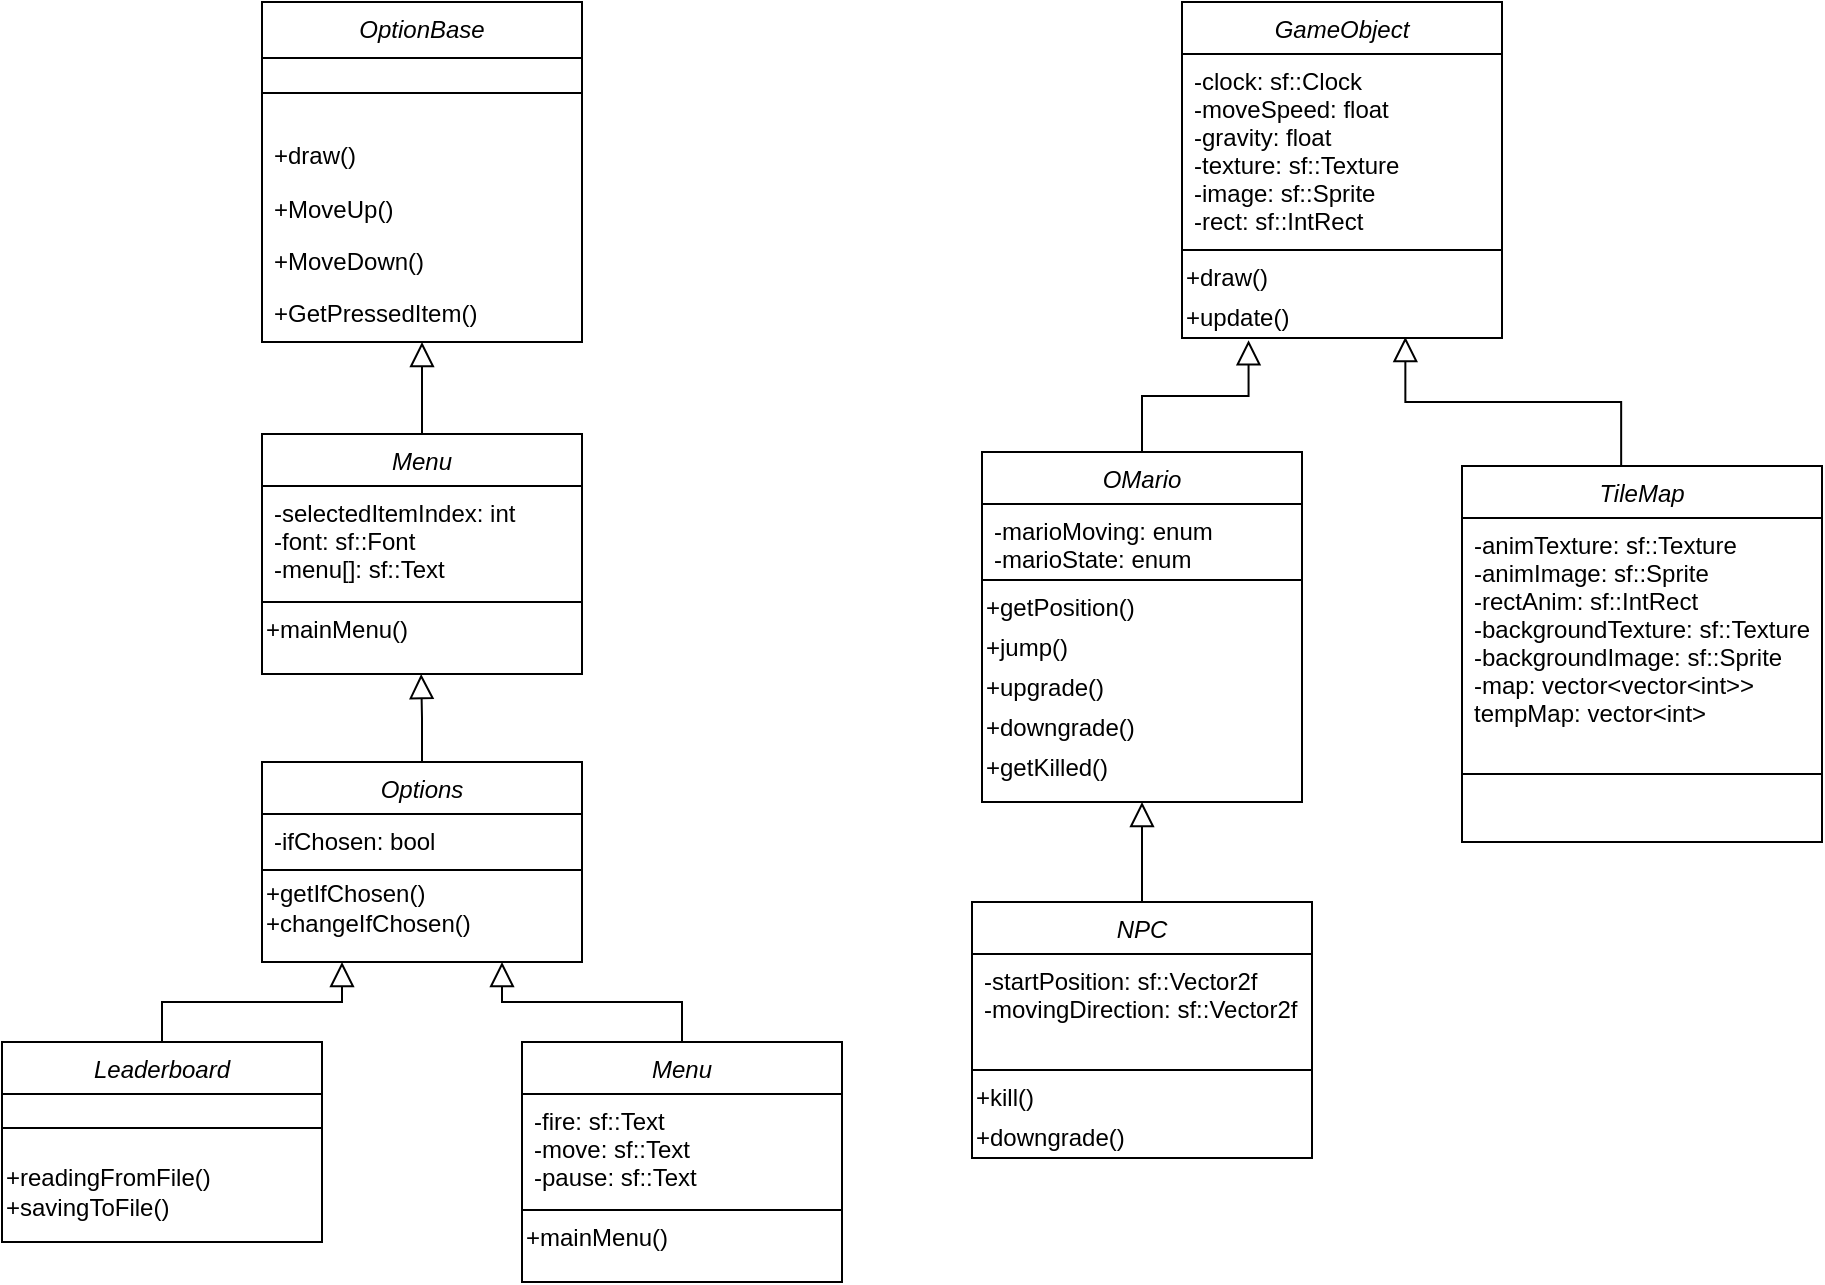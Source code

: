 <mxfile version="12.9.3" type="device"><diagram id="C5RBs43oDa-KdzZeNtuy" name="Page-1"><mxGraphModel dx="1422" dy="762" grid="1" gridSize="10" guides="1" tooltips="1" connect="1" arrows="1" fold="1" page="1" pageScale="1" pageWidth="827" pageHeight="1169" math="0" shadow="0"><root><mxCell id="WIyWlLk6GJQsqaUBKTNV-0"/><mxCell id="WIyWlLk6GJQsqaUBKTNV-1" parent="WIyWlLk6GJQsqaUBKTNV-0"/><mxCell id="zkfFHV4jXpPFQw0GAbJ--16" value="" style="endArrow=block;endSize=10;endFill=0;shadow=0;strokeWidth=1;rounded=0;edgeStyle=elbowEdgeStyle;elbow=vertical;" parent="WIyWlLk6GJQsqaUBKTNV-1" source="zkfFHV4jXpPFQw0GAbJ--13" target="zkfFHV4jXpPFQw0GAbJ--0" edge="1"><mxGeometry width="160" relative="1" as="geometry"><mxPoint x="210" y="373" as="sourcePoint"/><mxPoint x="310" y="271" as="targetPoint"/></mxGeometry></mxCell><mxCell id="zkfFHV4jXpPFQw0GAbJ--0" value="OptionBase" style="swimlane;fontStyle=2;align=center;verticalAlign=top;childLayout=stackLayout;horizontal=1;startSize=28;horizontalStack=0;resizeParent=1;resizeLast=0;collapsible=1;marginBottom=0;rounded=0;shadow=0;strokeWidth=1;" parent="WIyWlLk6GJQsqaUBKTNV-1" vertex="1"><mxGeometry x="220" y="120" width="160" height="170" as="geometry"><mxRectangle x="220" y="120" width="160" height="26" as="alternateBounds"/></mxGeometry></mxCell><mxCell id="zkfFHV4jXpPFQw0GAbJ--4" value="" style="line;html=1;strokeWidth=1;align=left;verticalAlign=middle;spacingTop=-1;spacingLeft=3;spacingRight=3;rotatable=0;labelPosition=right;points=[];portConstraint=eastwest;" parent="zkfFHV4jXpPFQw0GAbJ--0" vertex="1"><mxGeometry y="28" width="160" height="35" as="geometry"/></mxCell><mxCell id="zkfFHV4jXpPFQw0GAbJ--5" value="+draw()&#10;" style="text;align=left;verticalAlign=top;spacingLeft=4;spacingRight=4;overflow=hidden;rotatable=0;points=[[0,0.5],[1,0.5]];portConstraint=eastwest;" parent="zkfFHV4jXpPFQw0GAbJ--0" vertex="1"><mxGeometry y="63" width="160" height="27" as="geometry"/></mxCell><mxCell id="LR7Znwoh6FCb2BOE0dSx-0" value="+MoveUp()" style="text;align=left;verticalAlign=top;spacingLeft=4;spacingRight=4;overflow=hidden;rotatable=0;points=[[0,0.5],[1,0.5]];portConstraint=eastwest;" vertex="1" parent="zkfFHV4jXpPFQw0GAbJ--0"><mxGeometry y="90" width="160" height="26" as="geometry"/></mxCell><mxCell id="LR7Znwoh6FCb2BOE0dSx-1" value="+MoveDown()&#10;" style="text;align=left;verticalAlign=top;spacingLeft=4;spacingRight=4;overflow=hidden;rotatable=0;points=[[0,0.5],[1,0.5]];portConstraint=eastwest;" vertex="1" parent="zkfFHV4jXpPFQw0GAbJ--0"><mxGeometry y="116" width="160" height="26" as="geometry"/></mxCell><mxCell id="LR7Znwoh6FCb2BOE0dSx-2" value="+GetPressedItem()&#10;" style="text;align=left;verticalAlign=top;spacingLeft=4;spacingRight=4;overflow=hidden;rotatable=0;points=[[0,0.5],[1,0.5]];portConstraint=eastwest;" vertex="1" parent="zkfFHV4jXpPFQw0GAbJ--0"><mxGeometry y="142" width="160" height="26" as="geometry"/></mxCell><mxCell id="zkfFHV4jXpPFQw0GAbJ--13" value="Menu" style="swimlane;fontStyle=2;align=center;verticalAlign=top;childLayout=stackLayout;horizontal=1;startSize=26;horizontalStack=0;resizeParent=1;resizeLast=0;collapsible=1;marginBottom=0;rounded=0;shadow=0;strokeWidth=1;" parent="WIyWlLk6GJQsqaUBKTNV-1" vertex="1"><mxGeometry x="220" y="336" width="160" height="120" as="geometry"><mxRectangle x="340" y="380" width="170" height="26" as="alternateBounds"/></mxGeometry></mxCell><mxCell id="zkfFHV4jXpPFQw0GAbJ--14" value="-selectedItemIndex: int&#10;-font: sf::Font&#10;-menu[]: sf::Text" style="text;align=left;verticalAlign=top;spacingLeft=4;spacingRight=4;overflow=hidden;rotatable=0;points=[[0,0.5],[1,0.5]];portConstraint=eastwest;" parent="zkfFHV4jXpPFQw0GAbJ--13" vertex="1"><mxGeometry y="26" width="160" height="54" as="geometry"/></mxCell><mxCell id="zkfFHV4jXpPFQw0GAbJ--15" value="" style="line;html=1;strokeWidth=1;align=left;verticalAlign=middle;spacingTop=-1;spacingLeft=3;spacingRight=3;rotatable=0;labelPosition=right;points=[];portConstraint=eastwest;" parent="zkfFHV4jXpPFQw0GAbJ--13" vertex="1"><mxGeometry y="80" width="160" height="8" as="geometry"/></mxCell><mxCell id="LR7Znwoh6FCb2BOE0dSx-5" value="+mainMenu()" style="text;html=1;align=left;verticalAlign=middle;resizable=0;points=[];autosize=1;" vertex="1" parent="zkfFHV4jXpPFQw0GAbJ--13"><mxGeometry y="88" width="160" height="20" as="geometry"/></mxCell><mxCell id="LR7Znwoh6FCb2BOE0dSx-6" value="" style="endArrow=block;endSize=10;endFill=0;shadow=0;strokeWidth=1;rounded=0;edgeStyle=elbowEdgeStyle;elbow=vertical;exitX=0.5;exitY=0;exitDx=0;exitDy=0;" edge="1" parent="WIyWlLk6GJQsqaUBKTNV-1" source="LR7Znwoh6FCb2BOE0dSx-7"><mxGeometry width="160" relative="1" as="geometry"><mxPoint x="300" y="500" as="sourcePoint"/><mxPoint x="299.58" y="456" as="targetPoint"/></mxGeometry></mxCell><mxCell id="LR7Znwoh6FCb2BOE0dSx-7" value="Options" style="swimlane;fontStyle=2;align=center;verticalAlign=top;childLayout=stackLayout;horizontal=1;startSize=26;horizontalStack=0;resizeParent=1;resizeLast=0;collapsible=1;marginBottom=0;rounded=0;shadow=0;strokeWidth=1;" vertex="1" parent="WIyWlLk6GJQsqaUBKTNV-1"><mxGeometry x="220" y="500" width="160" height="100" as="geometry"><mxRectangle x="340" y="380" width="170" height="26" as="alternateBounds"/></mxGeometry></mxCell><mxCell id="LR7Znwoh6FCb2BOE0dSx-8" value="-ifChosen: bool" style="text;align=left;verticalAlign=top;spacingLeft=4;spacingRight=4;overflow=hidden;rotatable=0;points=[[0,0.5],[1,0.5]];portConstraint=eastwest;" vertex="1" parent="LR7Znwoh6FCb2BOE0dSx-7"><mxGeometry y="26" width="160" height="24" as="geometry"/></mxCell><mxCell id="LR7Znwoh6FCb2BOE0dSx-9" value="" style="line;html=1;strokeWidth=1;align=left;verticalAlign=middle;spacingTop=-1;spacingLeft=3;spacingRight=3;rotatable=0;labelPosition=right;points=[];portConstraint=eastwest;" vertex="1" parent="LR7Znwoh6FCb2BOE0dSx-7"><mxGeometry y="50" width="160" height="8" as="geometry"/></mxCell><mxCell id="LR7Znwoh6FCb2BOE0dSx-10" value="+getIfChosen()&lt;br&gt;+changeIfChosen()" style="text;html=1;align=left;verticalAlign=middle;resizable=0;points=[];autosize=1;" vertex="1" parent="LR7Znwoh6FCb2BOE0dSx-7"><mxGeometry y="58" width="160" height="30" as="geometry"/></mxCell><mxCell id="LR7Znwoh6FCb2BOE0dSx-15" value="" style="endArrow=block;endSize=10;endFill=0;shadow=0;strokeWidth=1;rounded=0;edgeStyle=elbowEdgeStyle;elbow=vertical;exitX=0.5;exitY=0;exitDx=0;exitDy=0;entryX=0.25;entryY=1;entryDx=0;entryDy=0;" edge="1" parent="WIyWlLk6GJQsqaUBKTNV-1" source="LR7Znwoh6FCb2BOE0dSx-11" target="LR7Znwoh6FCb2BOE0dSx-7"><mxGeometry width="160" relative="1" as="geometry"><mxPoint x="300" y="640" as="sourcePoint"/><mxPoint x="320" y="600" as="targetPoint"/></mxGeometry></mxCell><mxCell id="LR7Znwoh6FCb2BOE0dSx-34" value="" style="endArrow=block;endSize=10;endFill=0;shadow=0;strokeWidth=1;rounded=0;edgeStyle=elbowEdgeStyle;elbow=vertical;exitX=0.5;exitY=0;exitDx=0;exitDy=0;" edge="1" parent="WIyWlLk6GJQsqaUBKTNV-1" source="LR7Znwoh6FCb2BOE0dSx-30"><mxGeometry width="160" relative="1" as="geometry"><mxPoint x="499.58" y="640.0" as="sourcePoint"/><mxPoint x="340" y="600" as="targetPoint"/></mxGeometry></mxCell><mxCell id="LR7Znwoh6FCb2BOE0dSx-42" value="GameObject" style="swimlane;fontStyle=2;align=center;verticalAlign=top;childLayout=stackLayout;horizontal=1;startSize=26;horizontalStack=0;resizeParent=1;resizeLast=0;collapsible=1;marginBottom=0;rounded=0;shadow=0;strokeWidth=1;" vertex="1" parent="WIyWlLk6GJQsqaUBKTNV-1"><mxGeometry x="680" y="120" width="160" height="168" as="geometry"><mxRectangle x="340" y="380" width="170" height="26" as="alternateBounds"/></mxGeometry></mxCell><mxCell id="LR7Znwoh6FCb2BOE0dSx-43" value="-clock: sf::Clock&#10;-moveSpeed: float&#10;-gravity: float&#10;-texture: sf::Texture&#10;-image: sf::Sprite&#10;-rect: sf::IntRect" style="text;align=left;verticalAlign=top;spacingLeft=4;spacingRight=4;overflow=hidden;rotatable=0;points=[[0,0.5],[1,0.5]];portConstraint=eastwest;" vertex="1" parent="LR7Znwoh6FCb2BOE0dSx-42"><mxGeometry y="26" width="160" height="94" as="geometry"/></mxCell><mxCell id="LR7Znwoh6FCb2BOE0dSx-44" value="" style="line;html=1;strokeWidth=1;align=left;verticalAlign=middle;spacingTop=-1;spacingLeft=3;spacingRight=3;rotatable=0;labelPosition=right;points=[];portConstraint=eastwest;" vertex="1" parent="LR7Znwoh6FCb2BOE0dSx-42"><mxGeometry y="120" width="160" height="8" as="geometry"/></mxCell><mxCell id="LR7Znwoh6FCb2BOE0dSx-45" value="+draw()" style="text;html=1;align=left;verticalAlign=middle;resizable=0;points=[];autosize=1;" vertex="1" parent="LR7Znwoh6FCb2BOE0dSx-42"><mxGeometry y="128" width="160" height="20" as="geometry"/></mxCell><mxCell id="LR7Znwoh6FCb2BOE0dSx-47" value="+update()" style="text;html=1;align=left;verticalAlign=middle;resizable=0;points=[];autosize=1;" vertex="1" parent="LR7Znwoh6FCb2BOE0dSx-42"><mxGeometry y="148" width="160" height="20" as="geometry"/></mxCell><mxCell id="LR7Znwoh6FCb2BOE0dSx-65" value="" style="endArrow=block;endSize=10;endFill=0;shadow=0;strokeWidth=1;rounded=0;edgeStyle=elbowEdgeStyle;elbow=vertical;entryX=0.5;entryY=1;entryDx=0;entryDy=0;" edge="1" parent="WIyWlLk6GJQsqaUBKTNV-1" source="LR7Znwoh6FCb2BOE0dSx-55" target="LR7Znwoh6FCb2BOE0dSx-48"><mxGeometry width="160" relative="1" as="geometry"><mxPoint x="760" y="564" as="sourcePoint"/><mxPoint x="759.58" y="520" as="targetPoint"/></mxGeometry></mxCell><mxCell id="LR7Znwoh6FCb2BOE0dSx-66" value="" style="endArrow=block;endSize=10;endFill=0;shadow=0;strokeWidth=1;rounded=0;edgeStyle=elbowEdgeStyle;elbow=vertical;exitX=0.5;exitY=0;exitDx=0;exitDy=0;entryX=0.208;entryY=1.058;entryDx=0;entryDy=0;entryPerimeter=0;" edge="1" parent="WIyWlLk6GJQsqaUBKTNV-1" source="LR7Znwoh6FCb2BOE0dSx-48" target="LR7Znwoh6FCb2BOE0dSx-47"><mxGeometry width="160" relative="1" as="geometry"><mxPoint x="760" y="334" as="sourcePoint"/><mxPoint x="759.58" y="290" as="targetPoint"/></mxGeometry></mxCell><mxCell id="LR7Znwoh6FCb2BOE0dSx-30" value="Menu" style="swimlane;fontStyle=2;align=center;verticalAlign=top;childLayout=stackLayout;horizontal=1;startSize=26;horizontalStack=0;resizeParent=1;resizeLast=0;collapsible=1;marginBottom=0;rounded=0;shadow=0;strokeWidth=1;" vertex="1" parent="WIyWlLk6GJQsqaUBKTNV-1"><mxGeometry x="350" y="640" width="160" height="120" as="geometry"><mxRectangle x="340" y="380" width="170" height="26" as="alternateBounds"/></mxGeometry></mxCell><mxCell id="LR7Znwoh6FCb2BOE0dSx-31" value="-fire: sf::Text&#10;-move: sf::Text&#10;-pause: sf::Text" style="text;align=left;verticalAlign=top;spacingLeft=4;spacingRight=4;overflow=hidden;rotatable=0;points=[[0,0.5],[1,0.5]];portConstraint=eastwest;" vertex="1" parent="LR7Znwoh6FCb2BOE0dSx-30"><mxGeometry y="26" width="160" height="54" as="geometry"/></mxCell><mxCell id="LR7Znwoh6FCb2BOE0dSx-32" value="" style="line;html=1;strokeWidth=1;align=left;verticalAlign=middle;spacingTop=-1;spacingLeft=3;spacingRight=3;rotatable=0;labelPosition=right;points=[];portConstraint=eastwest;" vertex="1" parent="LR7Znwoh6FCb2BOE0dSx-30"><mxGeometry y="80" width="160" height="8" as="geometry"/></mxCell><mxCell id="LR7Znwoh6FCb2BOE0dSx-33" value="+mainMenu()" style="text;html=1;align=left;verticalAlign=middle;resizable=0;points=[];autosize=1;" vertex="1" parent="LR7Znwoh6FCb2BOE0dSx-30"><mxGeometry y="88" width="160" height="20" as="geometry"/></mxCell><mxCell id="LR7Znwoh6FCb2BOE0dSx-11" value="Leaderboard" style="swimlane;fontStyle=2;align=center;verticalAlign=top;childLayout=stackLayout;horizontal=1;startSize=26;horizontalStack=0;resizeParent=1;resizeLast=0;collapsible=1;marginBottom=0;rounded=0;shadow=0;strokeWidth=1;" vertex="1" parent="WIyWlLk6GJQsqaUBKTNV-1"><mxGeometry x="90" y="640" width="160" height="100" as="geometry"><mxRectangle x="340" y="380" width="170" height="26" as="alternateBounds"/></mxGeometry></mxCell><mxCell id="LR7Znwoh6FCb2BOE0dSx-13" value="" style="line;html=1;strokeWidth=1;align=left;verticalAlign=middle;spacingTop=-1;spacingLeft=3;spacingRight=3;rotatable=0;labelPosition=right;points=[];portConstraint=eastwest;" vertex="1" parent="LR7Znwoh6FCb2BOE0dSx-11"><mxGeometry y="26" width="160" height="34" as="geometry"/></mxCell><mxCell id="LR7Znwoh6FCb2BOE0dSx-14" value="+readingFromFile()&lt;br&gt;+savingToFile()" style="text;html=1;align=left;verticalAlign=middle;resizable=0;points=[];autosize=1;" vertex="1" parent="LR7Znwoh6FCb2BOE0dSx-11"><mxGeometry y="60" width="160" height="30" as="geometry"/></mxCell><mxCell id="LR7Znwoh6FCb2BOE0dSx-48" value="OMario" style="swimlane;fontStyle=2;align=center;verticalAlign=top;childLayout=stackLayout;horizontal=1;startSize=26;horizontalStack=0;resizeParent=1;resizeLast=0;collapsible=1;marginBottom=0;rounded=0;shadow=0;strokeWidth=1;" vertex="1" parent="WIyWlLk6GJQsqaUBKTNV-1"><mxGeometry x="580" y="345" width="160" height="175" as="geometry"><mxRectangle x="340" y="380" width="170" height="26" as="alternateBounds"/></mxGeometry></mxCell><mxCell id="LR7Znwoh6FCb2BOE0dSx-49" value="-marioMoving: enum&#10;-marioState: enum" style="text;align=left;verticalAlign=top;spacingLeft=4;spacingRight=4;overflow=hidden;rotatable=0;points=[[0,0.5],[1,0.5]];portConstraint=eastwest;" vertex="1" parent="LR7Znwoh6FCb2BOE0dSx-48"><mxGeometry y="26" width="160" height="34" as="geometry"/></mxCell><mxCell id="LR7Znwoh6FCb2BOE0dSx-50" value="" style="line;html=1;strokeWidth=1;align=left;verticalAlign=middle;spacingTop=-1;spacingLeft=3;spacingRight=3;rotatable=0;labelPosition=right;points=[];portConstraint=eastwest;" vertex="1" parent="LR7Znwoh6FCb2BOE0dSx-48"><mxGeometry y="60" width="160" height="8" as="geometry"/></mxCell><mxCell id="LR7Znwoh6FCb2BOE0dSx-51" value="+getPosition()" style="text;html=1;align=left;verticalAlign=middle;resizable=0;points=[];autosize=1;" vertex="1" parent="LR7Znwoh6FCb2BOE0dSx-48"><mxGeometry y="68" width="160" height="20" as="geometry"/></mxCell><mxCell id="LR7Znwoh6FCb2BOE0dSx-52" value="+jump()" style="text;html=1;align=left;verticalAlign=middle;resizable=0;points=[];autosize=1;" vertex="1" parent="LR7Znwoh6FCb2BOE0dSx-48"><mxGeometry y="88" width="160" height="20" as="geometry"/></mxCell><mxCell id="LR7Znwoh6FCb2BOE0dSx-53" value="+upgrade()" style="text;html=1;align=left;verticalAlign=middle;resizable=0;points=[];autosize=1;" vertex="1" parent="LR7Znwoh6FCb2BOE0dSx-48"><mxGeometry y="108" width="160" height="20" as="geometry"/></mxCell><mxCell id="LR7Znwoh6FCb2BOE0dSx-54" value="+downgrade()" style="text;html=1;align=left;verticalAlign=middle;resizable=0;points=[];autosize=1;" vertex="1" parent="LR7Znwoh6FCb2BOE0dSx-48"><mxGeometry y="128" width="160" height="20" as="geometry"/></mxCell><mxCell id="LR7Znwoh6FCb2BOE0dSx-64" value="+getKilled()" style="text;html=1;align=left;verticalAlign=middle;resizable=0;points=[];autosize=1;" vertex="1" parent="LR7Znwoh6FCb2BOE0dSx-48"><mxGeometry y="148" width="160" height="20" as="geometry"/></mxCell><mxCell id="LR7Znwoh6FCb2BOE0dSx-68" value="TileMap" style="swimlane;fontStyle=2;align=center;verticalAlign=top;childLayout=stackLayout;horizontal=1;startSize=26;horizontalStack=0;resizeParent=1;resizeLast=0;collapsible=1;marginBottom=0;rounded=0;shadow=0;strokeWidth=1;" vertex="1" parent="WIyWlLk6GJQsqaUBKTNV-1"><mxGeometry x="820" y="352" width="180" height="188" as="geometry"><mxRectangle x="340" y="380" width="170" height="26" as="alternateBounds"/></mxGeometry></mxCell><mxCell id="LR7Znwoh6FCb2BOE0dSx-69" value="-animTexture: sf::Texture&#10;-animImage: sf::Sprite&#10;-rectAnim: sf::IntRect&#10;-backgroundTexture: sf::Texture&#10;-backgroundImage: sf::Sprite&#10;-map: vector&lt;vector&lt;int&gt;&gt;&#10;tempMap: vector&lt;int&gt;" style="text;align=left;verticalAlign=top;spacingLeft=4;spacingRight=4;overflow=hidden;rotatable=0;points=[[0,0.5],[1,0.5]];portConstraint=eastwest;" vertex="1" parent="LR7Znwoh6FCb2BOE0dSx-68"><mxGeometry y="26" width="180" height="124" as="geometry"/></mxCell><mxCell id="LR7Znwoh6FCb2BOE0dSx-70" value="" style="line;html=1;strokeWidth=1;align=left;verticalAlign=middle;spacingTop=-1;spacingLeft=3;spacingRight=3;rotatable=0;labelPosition=right;points=[];portConstraint=eastwest;" vertex="1" parent="LR7Znwoh6FCb2BOE0dSx-68"><mxGeometry y="150" width="180" height="8" as="geometry"/></mxCell><mxCell id="LR7Znwoh6FCb2BOE0dSx-55" value="NPC" style="swimlane;fontStyle=2;align=center;verticalAlign=top;childLayout=stackLayout;horizontal=1;startSize=26;horizontalStack=0;resizeParent=1;resizeLast=0;collapsible=1;marginBottom=0;rounded=0;shadow=0;strokeWidth=1;" vertex="1" parent="WIyWlLk6GJQsqaUBKTNV-1"><mxGeometry x="575" y="570" width="170" height="128" as="geometry"><mxRectangle x="340" y="380" width="170" height="26" as="alternateBounds"/></mxGeometry></mxCell><mxCell id="LR7Znwoh6FCb2BOE0dSx-56" value="-startPosition: sf::Vector2f&#10;-movingDirection: sf::Vector2f" style="text;align=left;verticalAlign=top;spacingLeft=4;spacingRight=4;overflow=hidden;rotatable=0;points=[[0,0.5],[1,0.5]];portConstraint=eastwest;" vertex="1" parent="LR7Znwoh6FCb2BOE0dSx-55"><mxGeometry y="26" width="170" height="54" as="geometry"/></mxCell><mxCell id="LR7Znwoh6FCb2BOE0dSx-57" value="" style="line;html=1;strokeWidth=1;align=left;verticalAlign=middle;spacingTop=-1;spacingLeft=3;spacingRight=3;rotatable=0;labelPosition=right;points=[];portConstraint=eastwest;" vertex="1" parent="LR7Znwoh6FCb2BOE0dSx-55"><mxGeometry y="80" width="170" height="8" as="geometry"/></mxCell><mxCell id="LR7Znwoh6FCb2BOE0dSx-58" value="+kill()" style="text;html=1;align=left;verticalAlign=middle;resizable=0;points=[];autosize=1;" vertex="1" parent="LR7Znwoh6FCb2BOE0dSx-55"><mxGeometry y="88" width="170" height="20" as="geometry"/></mxCell><mxCell id="LR7Znwoh6FCb2BOE0dSx-63" value="+downgrade()" style="text;html=1;align=left;verticalAlign=middle;resizable=0;points=[];autosize=1;" vertex="1" parent="LR7Znwoh6FCb2BOE0dSx-55"><mxGeometry y="108" width="170" height="20" as="geometry"/></mxCell><mxCell id="LR7Znwoh6FCb2BOE0dSx-73" value="" style="endArrow=block;endSize=10;endFill=0;shadow=0;strokeWidth=1;rounded=0;edgeStyle=elbowEdgeStyle;elbow=vertical;entryX=0.698;entryY=0.975;entryDx=0;entryDy=0;entryPerimeter=0;" edge="1" parent="WIyWlLk6GJQsqaUBKTNV-1" target="LR7Znwoh6FCb2BOE0dSx-47"><mxGeometry width="160" relative="1" as="geometry"><mxPoint x="899.58" y="352.0" as="sourcePoint"/><mxPoint x="899.58" y="306" as="targetPoint"/></mxGeometry></mxCell></root></mxGraphModel></diagram></mxfile>